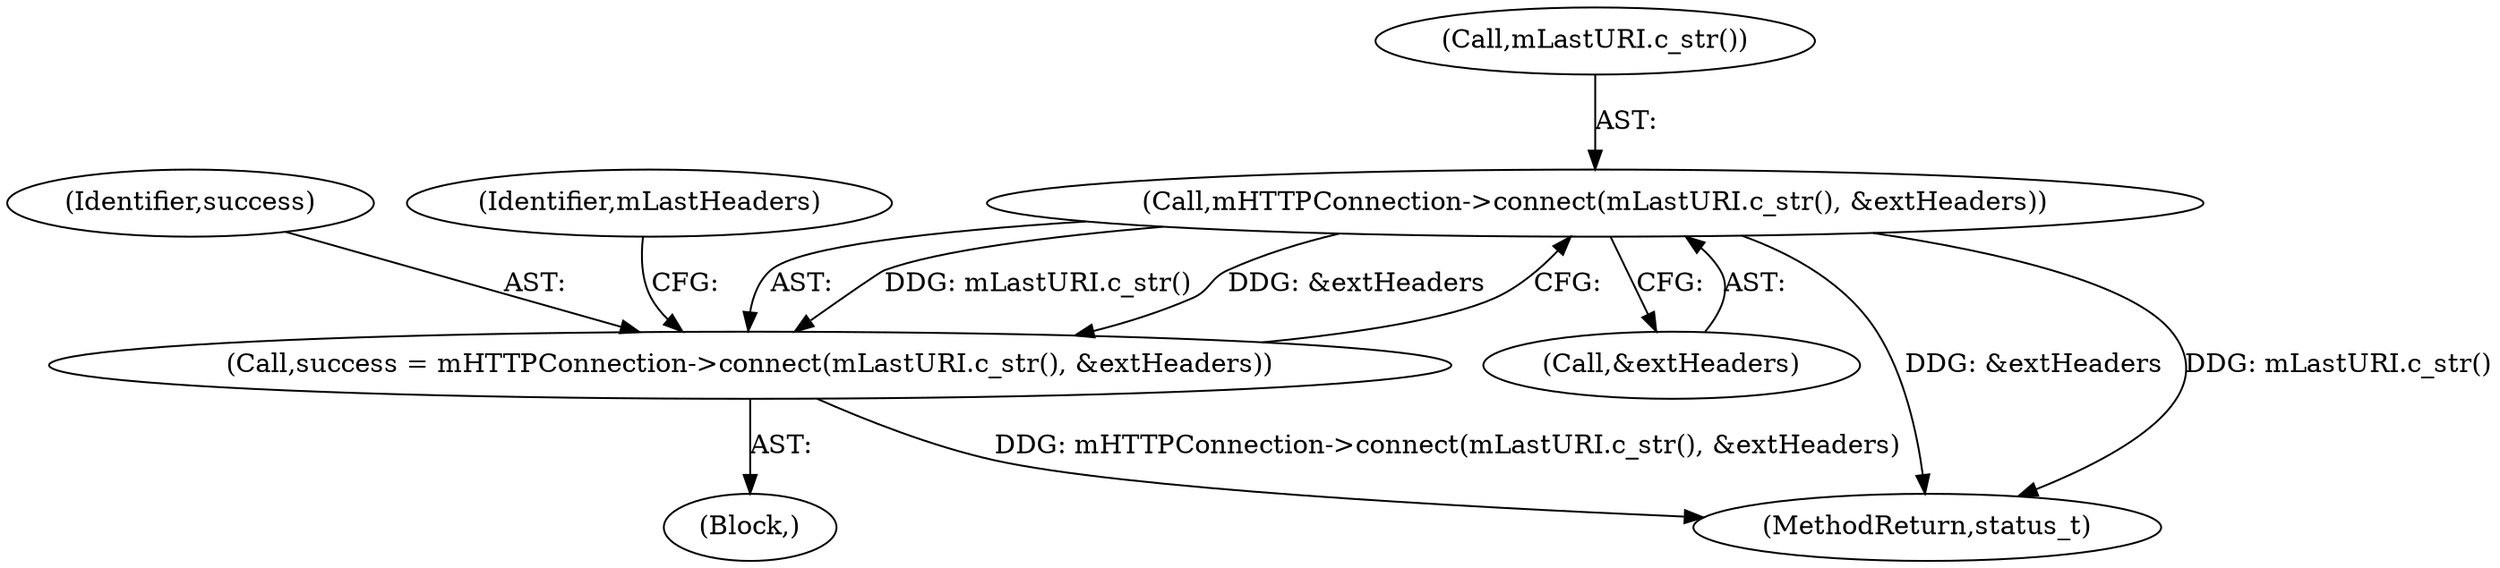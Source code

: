 digraph "0_Android_3b1c9f692c4d4b7a683c2b358fc89e831a641b88@API" {
"1000146" [label="(Call,mHTTPConnection->connect(mLastURI.c_str(), &extHeaders))"];
"1000144" [label="(Call,success = mHTTPConnection->connect(mLastURI.c_str(), &extHeaders))"];
"1000147" [label="(Call,mLastURI.c_str())"];
"1000107" [label="(Block,)"];
"1000144" [label="(Call,success = mHTTPConnection->connect(mLastURI.c_str(), &extHeaders))"];
"1000148" [label="(Call,&extHeaders)"];
"1000174" [label="(MethodReturn,status_t)"];
"1000146" [label="(Call,mHTTPConnection->connect(mLastURI.c_str(), &extHeaders))"];
"1000145" [label="(Identifier,success)"];
"1000151" [label="(Identifier,mLastHeaders)"];
"1000146" -> "1000144"  [label="AST: "];
"1000146" -> "1000148"  [label="CFG: "];
"1000147" -> "1000146"  [label="AST: "];
"1000148" -> "1000146"  [label="AST: "];
"1000144" -> "1000146"  [label="CFG: "];
"1000146" -> "1000174"  [label="DDG: &extHeaders"];
"1000146" -> "1000174"  [label="DDG: mLastURI.c_str()"];
"1000146" -> "1000144"  [label="DDG: mLastURI.c_str()"];
"1000146" -> "1000144"  [label="DDG: &extHeaders"];
"1000144" -> "1000107"  [label="AST: "];
"1000145" -> "1000144"  [label="AST: "];
"1000151" -> "1000144"  [label="CFG: "];
"1000144" -> "1000174"  [label="DDG: mHTTPConnection->connect(mLastURI.c_str(), &extHeaders)"];
}
